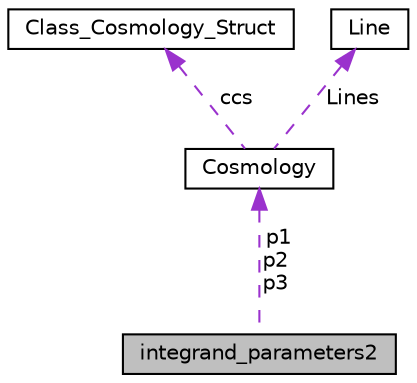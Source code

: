 digraph "integrand_parameters2"
{
 // LATEX_PDF_SIZE
  edge [fontname="Helvetica",fontsize="10",labelfontname="Helvetica",labelfontsize="10"];
  node [fontname="Helvetica",fontsize="10",shape=record];
  Node1 [label="integrand_parameters2",height=0.2,width=0.4,color="black", fillcolor="grey75", style="filled", fontcolor="black",tooltip="Another structure passed to the integrators to hold the parameters fixed in the integration."];
  Node2 -> Node1 [dir="back",color="darkorchid3",fontsize="10",style="dashed",label=" p1\np2\np3" ];
  Node2 [label="Cosmology",height=0.2,width=0.4,color="black", fillcolor="white", style="filled",URL="$d2/dbd/struct_cosmology.html",tooltip="Structure that holds varioud quantities that need to be evaluated for a given choice of cosmological ..."];
  Node3 -> Node2 [dir="back",color="darkorchid3",fontsize="10",style="dashed",label=" ccs" ];
  Node3 [label="Class_Cosmology_Struct",height=0.2,width=0.4,color="black", fillcolor="white", style="filled",URL="$d2/dd8/struct_class___cosmology___struct.html",tooltip="Structure to store cosmology structure from CLASS code."];
  Node4 -> Node2 [dir="back",color="darkorchid3",fontsize="10",style="dashed",label=" Lines" ];
  Node4 [label="Line",height=0.2,width=0.4,color="black", fillcolor="white", style="filled",URL="$d2/d9d/struct_line.html",tooltip="Structure that holds the Line-related quantities, including the interpolators for first and second mo..."];
}

